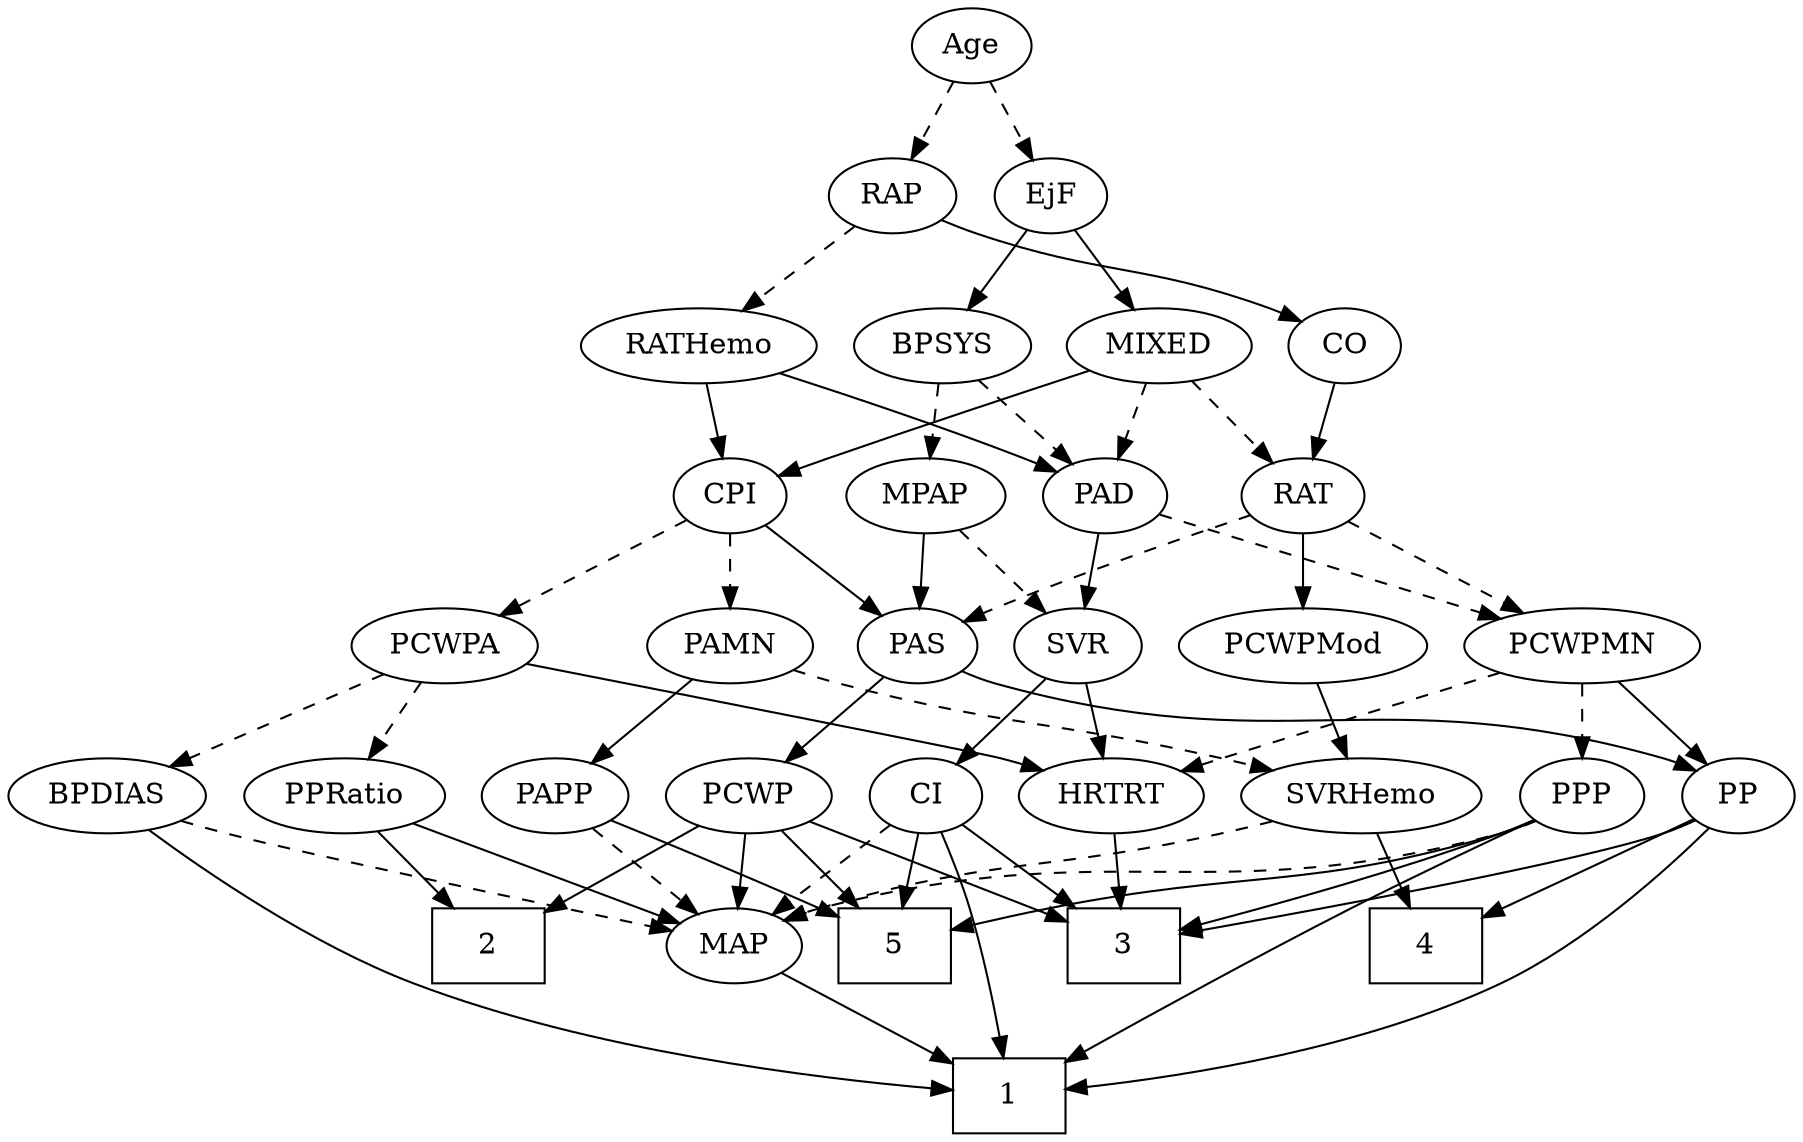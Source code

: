 strict digraph {
	graph [bb="0,0,783.25,540"];
	node [label="\N"];
	1	[height=0.5,
		pos="346,18",
		shape=box,
		width=0.75];
	2	[height=0.5,
		pos="602,90",
		shape=box,
		width=0.75];
	3	[height=0.5,
		pos="291,90",
		shape=box,
		width=0.75];
	4	[height=0.5,
		pos="112,90",
		shape=box,
		width=0.75];
	5	[height=0.5,
		pos="401,90",
		shape=box,
		width=0.75];
	Age	[height=0.5,
		pos="317,522",
		width=0.75];
	EjF	[height=0.5,
		pos="354,450",
		width=0.75];
	Age -> EjF	[pos="e,345.46,467.15 325.58,504.76 330.06,496.28 335.65,485.71 340.68,476.2",
		style=dashed];
	RAP	[height=0.5,
		pos="281,450",
		width=0.77632];
	Age -> RAP	[pos="e,289.55,467.63 308.65,504.76 304.35,496.4 299.01,486.02 294.17,476.61",
		style=dashed];
	MIXED	[height=0.5,
		pos="306,378",
		width=1.1193];
	EjF -> MIXED	[pos="e,317.18,395.31 343.11,433.12 337.18,424.47 329.71,413.58 323.03,403.83",
		style=solid];
	BPSYS	[height=0.5,
		pos="402,378",
		width=1.0471];
	EjF -> BPSYS	[pos="e,390.82,395.31 364.89,433.12 370.82,424.47 378.29,413.58 384.97,403.83",
		style=solid];
	CO	[height=0.5,
		pos="221,378",
		width=0.75];
	RAP -> CO	[pos="e,233.99,394.16 267.98,433.81 259.96,424.45 249.53,412.28 240.53,401.79",
		style=solid];
	RATHemo	[height=0.5,
		pos="507,378",
		width=1.3721];
	RAP -> RATHemo	[pos="e,469.9,389.98 302.67,438.33 307.64,436.08 312.95,433.84 318,432 374.73,411.33 390.92,412.49 449,396 452.59,394.98 456.31,393.91 \
460.04,392.84",
		style=dashed];
	PAD	[height=0.5,
		pos="323,306",
		width=0.79437];
	MIXED -> PAD	[pos="e,318.8,324.28 310.12,360.05 312.01,352.26 314.3,342.82 316.42,334.08",
		style=dashed];
	CPI	[height=0.5,
		pos="504,306",
		width=0.75];
	MIXED -> CPI	[pos="e,480.59,315.28 336.5,366.22 372.95,353.33 433.69,331.86 471.14,318.62",
		style=solid];
	RAT	[height=0.5,
		pos="242,306",
		width=0.75827];
	MIXED -> RAT	[pos="e,255.59,321.86 291.48,361.12 282.9,351.73 271.9,339.7 262.45,329.36",
		style=dashed];
	MPAP	[height=0.5,
		pos="405,306",
		width=0.97491];
	PAS	[height=0.5,
		pos="411,234",
		width=0.75];
	MPAP -> PAS	[pos="e,409.53,252.1 406.48,287.7 407.14,279.98 407.94,270.71 408.68,262.11",
		style=solid];
	SVR	[height=0.5,
		pos="338,234",
		width=0.77632];
	MPAP -> SVR	[pos="e,352.37,250.01 390.13,289.46 381.07,280 369.35,267.75 359.31,257.27",
		style=dashed];
	BPSYS -> MPAP	[pos="e,404.27,324.1 402.74,359.7 403.07,351.98 403.47,342.71 403.84,334.11",
		style=dashed];
	BPSYS -> PAD	[pos="e,339.03,321.21 384.86,361.81 373.69,351.92 358.97,338.87 346.69,327.99",
		style=dashed];
	PAD -> SVR	[pos="e,334.3,252.28 326.63,288.05 328.3,280.26 330.32,270.82 332.2,262.08",
		style=solid];
	PCWPMN	[height=0.5,
		pos="242,234",
		width=1.3902];
	PAD -> PCWPMN	[pos="e,260.35,250.85 306.61,290.83 295.61,281.33 280.89,268.6 268.27,257.7",
		style=dashed];
	CO -> RAT	[pos="e,236.96,323.79 226.08,360.05 228.48,352.06 231.4,342.33 234.08,333.4",
		style=solid];
	PP	[height=0.5,
		pos="27,162",
		width=0.75];
	PAS -> PP	[pos="e,47.491,174.08 390.51,221.92 385.55,219.64 380.18,217.48 375,216 240.77,177.69 197.23,218.31 63,180 61.056,179.45 59.086,178.8 \
57.122,178.08",
		style=solid];
	PCWP	[height=0.5,
		pos="467,162",
		width=0.97491];
	PAS -> PCWP	[pos="e,454.09,179.13 423.15,217.81 430.36,208.8 439.66,197.18 447.84,186.95",
		style=solid];
	PAMN	[height=0.5,
		pos="504,234",
		width=1.011];
	SVRHemo	[height=0.5,
		pos="122,162",
		width=1.3902];
	PAMN -> SVRHemo	[pos="e,158.61,174.45 474.64,223.29 465.83,220.64 456.09,217.96 447,216 330.38,190.88 297.74,204.58 181,180 176.89,179.14 172.65,178.13 \
168.42,177.06",
		style=dashed];
	PAPP	[height=0.5,
		pos="552,162",
		width=0.88464];
	PAMN -> PAPP	[pos="e,540.93,179.15 515.13,216.76 521.07,208.11 528.5,197.27 535.13,187.6",
		style=solid];
	RATHemo -> PAD	[pos="e,345.39,317.34 472.22,365.17 442.47,354.86 398.62,339.22 361,324 358.93,323.16 356.81,322.28 354.68,321.38",
		style=solid];
	RATHemo -> CPI	[pos="e,504.73,324.1 506.26,359.7 505.93,351.98 505.53,342.71 505.16,334.11",
		style=solid];
	CPI -> PAS	[pos="e,428.41,248.11 486.51,291.83 472.48,281.27 452.58,266.3 436.74,254.37",
		style=solid];
	CPI -> PAMN	[pos="e,504,252.1 504,287.7 504,279.98 504,270.71 504,262.11",
		style=dashed];
	PCWPA	[height=0.5,
		pos="620,234",
		width=1.1555];
	CPI -> PCWPA	[pos="e,596.51,249.17 523.42,293.28 540.94,282.71 567.08,266.94 587.74,254.47",
		style=dashed];
	RAT -> PAS	[pos="e,389.78,245.29 264.91,295.91 301.53,281.38 369.69,254.31 375,252 376.81,251.21 378.66,250.39 380.52,249.55",
		style=dashed];
	PCWPMod	[height=0.5,
		pos="122,234",
		width=1.4443];
	RAT -> PCWPMod	[pos="e,147.27,249.74 222.18,293.44 204.24,282.98 177.43,267.34 156.06,254.87",
		style=solid];
	RAT -> PCWPMN	[pos="e,242,252.1 242,287.7 242,279.98 242,270.71 242,262.11",
		style=dashed];
	CI	[height=0.5,
		pos="387,162",
		width=0.75];
	SVR -> CI	[pos="e,375.93,178.82 349.12,217.12 355.32,208.26 363.17,197.04 370.12,187.12",
		style=solid];
	HRTRT	[height=0.5,
		pos="302,162",
		width=1.1013];
	SVR -> HRTRT	[pos="e,310.55,179.63 329.65,216.76 325.35,208.4 320.01,198.02 315.17,188.61",
		style=solid];
	PCWPMod -> SVRHemo	[pos="e,122,180.1 122,215.7 122,207.98 122,198.71 122,190.11",
		style=solid];
	BPDIAS	[height=0.5,
		pos="741,162",
		width=1.1735];
	PCWPA -> BPDIAS	[pos="e,716.73,177.04 643.91,219.17 662.18,208.6 687.59,193.9 707.84,182.19",
		style=dashed];
	PPRatio	[height=0.5,
		pos="641,162",
		width=1.1013];
	PCWPA -> PPRatio	[pos="e,635.82,180.28 625.08,216.05 627.42,208.26 630.25,198.82 632.88,190.08",
		style=dashed];
	PCWPA -> HRTRT	[pos="e,331.57,174.08 585.06,224.23 573.6,221.46 560.78,218.48 549,216 461.47,197.58 437.51,202.73 351,180 347.82,179.16 344.55,178.22 \
341.28,177.22",
		style=solid];
	PCWPMN -> PP	[pos="e,48.086,173.62 204.15,221.95 153.64,207.19 69.737,182.57 63,180 61.16,179.3 59.283,178.54 57.4,177.75",
		style=solid];
	PPP	[height=0.5,
		pos="217,162",
		width=0.75];
	PCWPMN -> PPP	[pos="e,223,179.79 235.95,216.05 233.09,208.06 229.62,198.33 226.43,189.4",
		style=dashed];
	PCWPMN -> HRTRT	[pos="e,288.3,178.99 256.22,216.41 263.8,207.57 273.26,196.53 281.61,186.79",
		style=dashed];
	SVRHemo -> 4	[pos="e,114.44,108.1 119.53,143.7 118.43,135.98 117.1,126.71 115.87,118.11",
		style=solid];
	MAP	[height=0.5,
		pos="477,90",
		width=0.84854];
	SVRHemo -> MAP	[pos="e,454.1,101.94 158.62,149.58 165.98,147.53 173.7,145.56 181,144 293.37,120.03 326.29,138.73 437,108 439.48,107.31 442.01,106.5 444.53,\
105.62",
		style=dashed];
	BPDIAS -> 1	[pos="e,373.22,19.232 727.49,144.92 709.35,124.48 675.1,89.741 638,72 553.11,31.403 440.73,21.756 383.29,19.561",
		style=solid];
	BPDIAS -> MAP	[pos="e,505.1,97.256 709.29,150.01 702.93,147.92 696.27,145.82 690,144 629.32,126.37 557.88,109.34 515.08,99.531",
		style=dashed];
	MAP -> 1	[pos="e,373.46,33.676 455.07,77.284 435.27,66.701 405.74,50.921 382.4,38.448",
		style=solid];
	PP -> 1	[pos="e,318.89,21.411 31.562,143.96 37.961,123.52 51.641,89.786 76,72 112.64,45.249 243.52,29.019 308.65,22.423",
		style=solid];
	PP -> 3	[pos="e,263.8,95.389 47.625,150.34 52.577,148.04 57.908,145.77 63,144 128.52,121.21 208.04,105.25 253.75,97.139",
		style=solid];
	PP -> 4	[pos="e,91.139,108.18 43.389,147.5 54.655,138.23 69.918,125.66 83.187,114.73",
		style=solid];
	PPP -> 1	[pos="e,318.99,29.226 220.85,143.83 225.91,124.5 236.43,93.029 255,72 269.84,55.196 291.34,42.33 309.72,33.485",
		style=solid];
	PPP -> 3	[pos="e,272.91,108.11 231.98,146.83 241.58,137.75 254.31,125.71 265.48,115.14",
		style=solid];
	PPP -> 5	[pos="e,373.96,99.8 238.17,150.59 243,148.32 248.15,146.01 253,144 290.38,128.52 334.1,113.2 364.28,103.04",
		style=solid];
	PPP -> MAP	[pos="e,453.61,101.9 237.58,150.21 242.53,147.92 247.88,145.68 253,144 332.17,118.01 357.33,132.43 437,108 439.4,107.26 441.85,106.43 \
444.3,105.54",
		style=dashed];
	PPRatio -> 2	[pos="e,611.72,108.45 631.76,144.41 627.23,136.28 621.67,126.31 616.59,117.18",
		style=solid];
	PPRatio -> MAP	[pos="e,500.95,101.22 613.18,149.13 584.73,136.98 540.53,118.12 510.25,105.19",
		style=solid];
	PCWP -> 2	[pos="e,574.7,105.16 490.82,148.65 511.54,137.91 541.87,122.18 565.62,109.86",
		style=solid];
	PCWP -> 3	[pos="e,318.15,101.8 439.89,150.22 409.78,138.24 361.04,118.86 327.58,105.55",
		style=solid];
	PCWP -> 5	[pos="e,417.46,108.46 452.35,145.46 444.2,136.82 433.86,125.85 424.6,116.03",
		style=solid];
	PCWP -> MAP	[pos="e,474.56,108.1 469.47,143.7 470.57,135.98 471.9,126.71 473.13,118.11",
		style=solid];
	CI -> 1	[pos="e,348.73,36.302 379.27,144.58 374.64,134.25 368.91,120.56 365,108 358.67,87.667 353.74,64.073 350.49,46.288",
		style=solid];
	CI -> 3	[pos="e,314.65,108.24 369.39,148.16 356.42,138.7 338.42,125.58 322.94,114.29",
		style=solid];
	CI -> 5	[pos="e,397.54,108.28 390.39,144.05 391.93,136.35 393.79,127.03 395.53,118.36",
		style=solid];
	CI -> MAP	[pos="e,459.22,104.83 403.93,147.83 417.25,137.47 436.03,122.87 451.21,111.06",
		style=dashed];
	PAPP -> 5	[pos="e,428.11,103.84 527.74,149.9 506.26,140.05 473.85,125.15 437.45,108.19",
		style=solid];
	PAPP -> MAP	[pos="e,492.63,105.58 536.09,146.15 525.68,136.44 511.9,123.58 500.27,112.72",
		style=dashed];
	HRTRT -> 3	[pos="e,293.69,108.1 299.28,143.7 298.07,135.98 296.61,126.71 295.26,118.11",
		style=solid];
}
